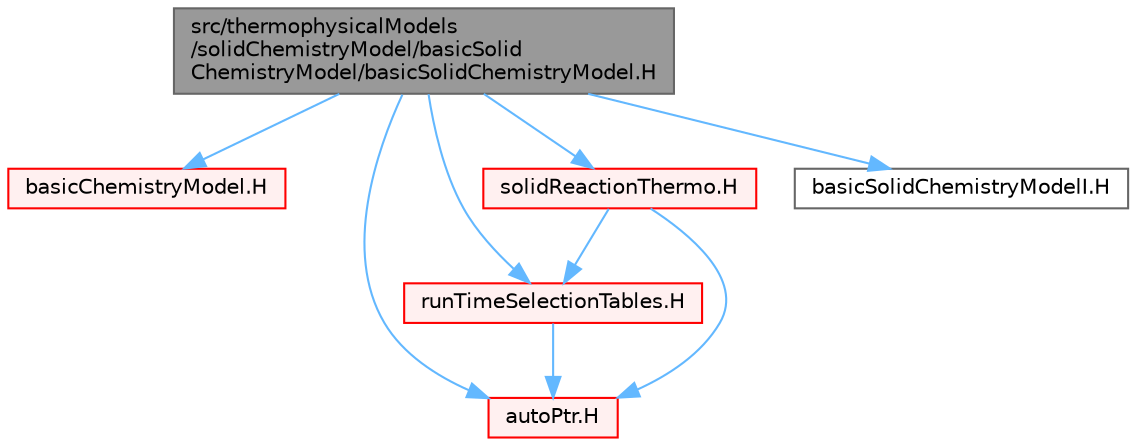 digraph "src/thermophysicalModels/solidChemistryModel/basicSolidChemistryModel/basicSolidChemistryModel.H"
{
 // LATEX_PDF_SIZE
  bgcolor="transparent";
  edge [fontname=Helvetica,fontsize=10,labelfontname=Helvetica,labelfontsize=10];
  node [fontname=Helvetica,fontsize=10,shape=box,height=0.2,width=0.4];
  Node1 [id="Node000001",label="src/thermophysicalModels\l/solidChemistryModel/basicSolid\lChemistryModel/basicSolidChemistryModel.H",height=0.2,width=0.4,color="gray40", fillcolor="grey60", style="filled", fontcolor="black",tooltip=" "];
  Node1 -> Node2 [id="edge1_Node000001_Node000002",color="steelblue1",style="solid",tooltip=" "];
  Node2 [id="Node000002",label="basicChemistryModel.H",height=0.2,width=0.4,color="red", fillcolor="#FFF0F0", style="filled",URL="$basicChemistryModel_8H.html",tooltip=" "];
  Node1 -> Node80 [id="edge2_Node000001_Node000080",color="steelblue1",style="solid",tooltip=" "];
  Node80 [id="Node000080",label="autoPtr.H",height=0.2,width=0.4,color="red", fillcolor="#FFF0F0", style="filled",URL="$autoPtr_8H.html",tooltip=" "];
  Node1 -> Node94 [id="edge3_Node000001_Node000094",color="steelblue1",style="solid",tooltip=" "];
  Node94 [id="Node000094",label="runTimeSelectionTables.H",height=0.2,width=0.4,color="red", fillcolor="#FFF0F0", style="filled",URL="$runTimeSelectionTables_8H.html",tooltip="Macros to ease declaration of run-time selection tables."];
  Node94 -> Node80 [id="edge4_Node000094_Node000080",color="steelblue1",style="solid",tooltip=" "];
  Node1 -> Node384 [id="edge5_Node000001_Node000384",color="steelblue1",style="solid",tooltip=" "];
  Node384 [id="Node000384",label="solidReactionThermo.H",height=0.2,width=0.4,color="red", fillcolor="#FFF0F0", style="filled",URL="$solidReactionThermo_8H.html",tooltip=" "];
  Node384 -> Node80 [id="edge6_Node000384_Node000080",color="steelblue1",style="solid",tooltip=" "];
  Node384 -> Node94 [id="edge7_Node000384_Node000094",color="steelblue1",style="solid",tooltip=" "];
  Node1 -> Node398 [id="edge8_Node000001_Node000398",color="steelblue1",style="solid",tooltip=" "];
  Node398 [id="Node000398",label="basicSolidChemistryModelI.H",height=0.2,width=0.4,color="grey40", fillcolor="white", style="filled",URL="$basicSolidChemistryModelI_8H.html",tooltip=" "];
}
